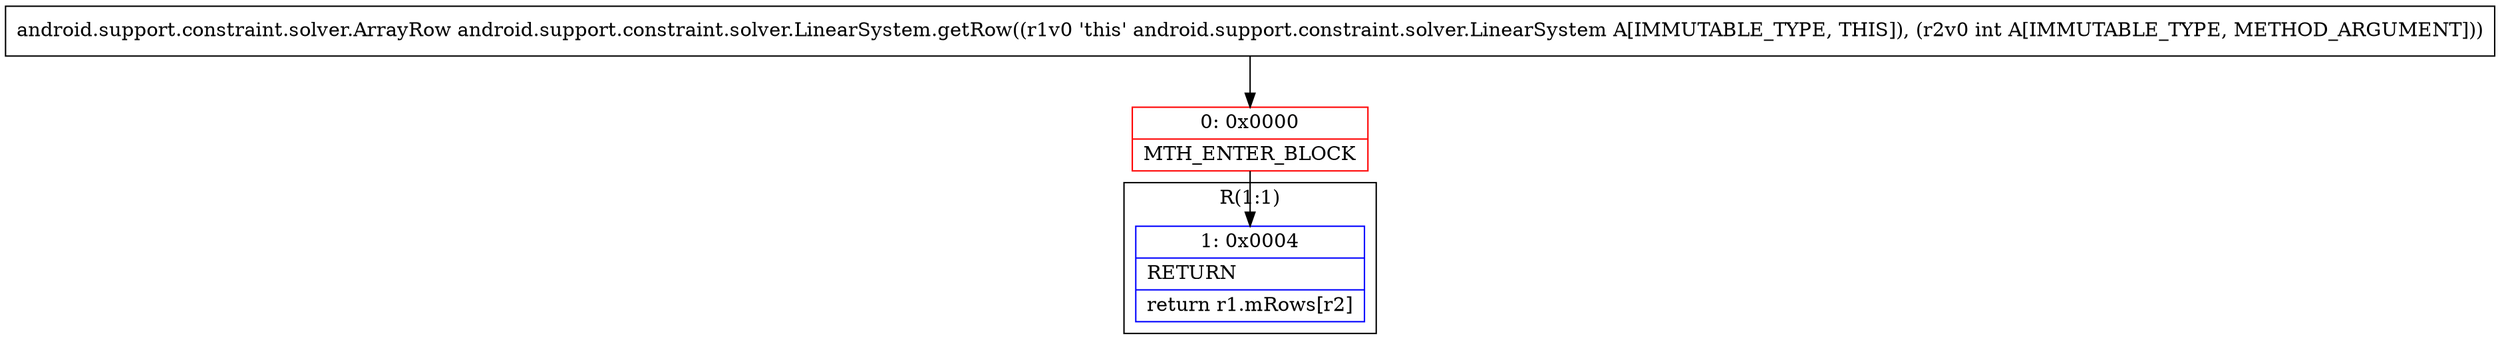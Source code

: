 digraph "CFG forandroid.support.constraint.solver.LinearSystem.getRow(I)Landroid\/support\/constraint\/solver\/ArrayRow;" {
subgraph cluster_Region_1753230750 {
label = "R(1:1)";
node [shape=record,color=blue];
Node_1 [shape=record,label="{1\:\ 0x0004|RETURN\l|return r1.mRows[r2]\l}"];
}
Node_0 [shape=record,color=red,label="{0\:\ 0x0000|MTH_ENTER_BLOCK\l}"];
MethodNode[shape=record,label="{android.support.constraint.solver.ArrayRow android.support.constraint.solver.LinearSystem.getRow((r1v0 'this' android.support.constraint.solver.LinearSystem A[IMMUTABLE_TYPE, THIS]), (r2v0 int A[IMMUTABLE_TYPE, METHOD_ARGUMENT])) }"];
MethodNode -> Node_0;
Node_0 -> Node_1;
}

